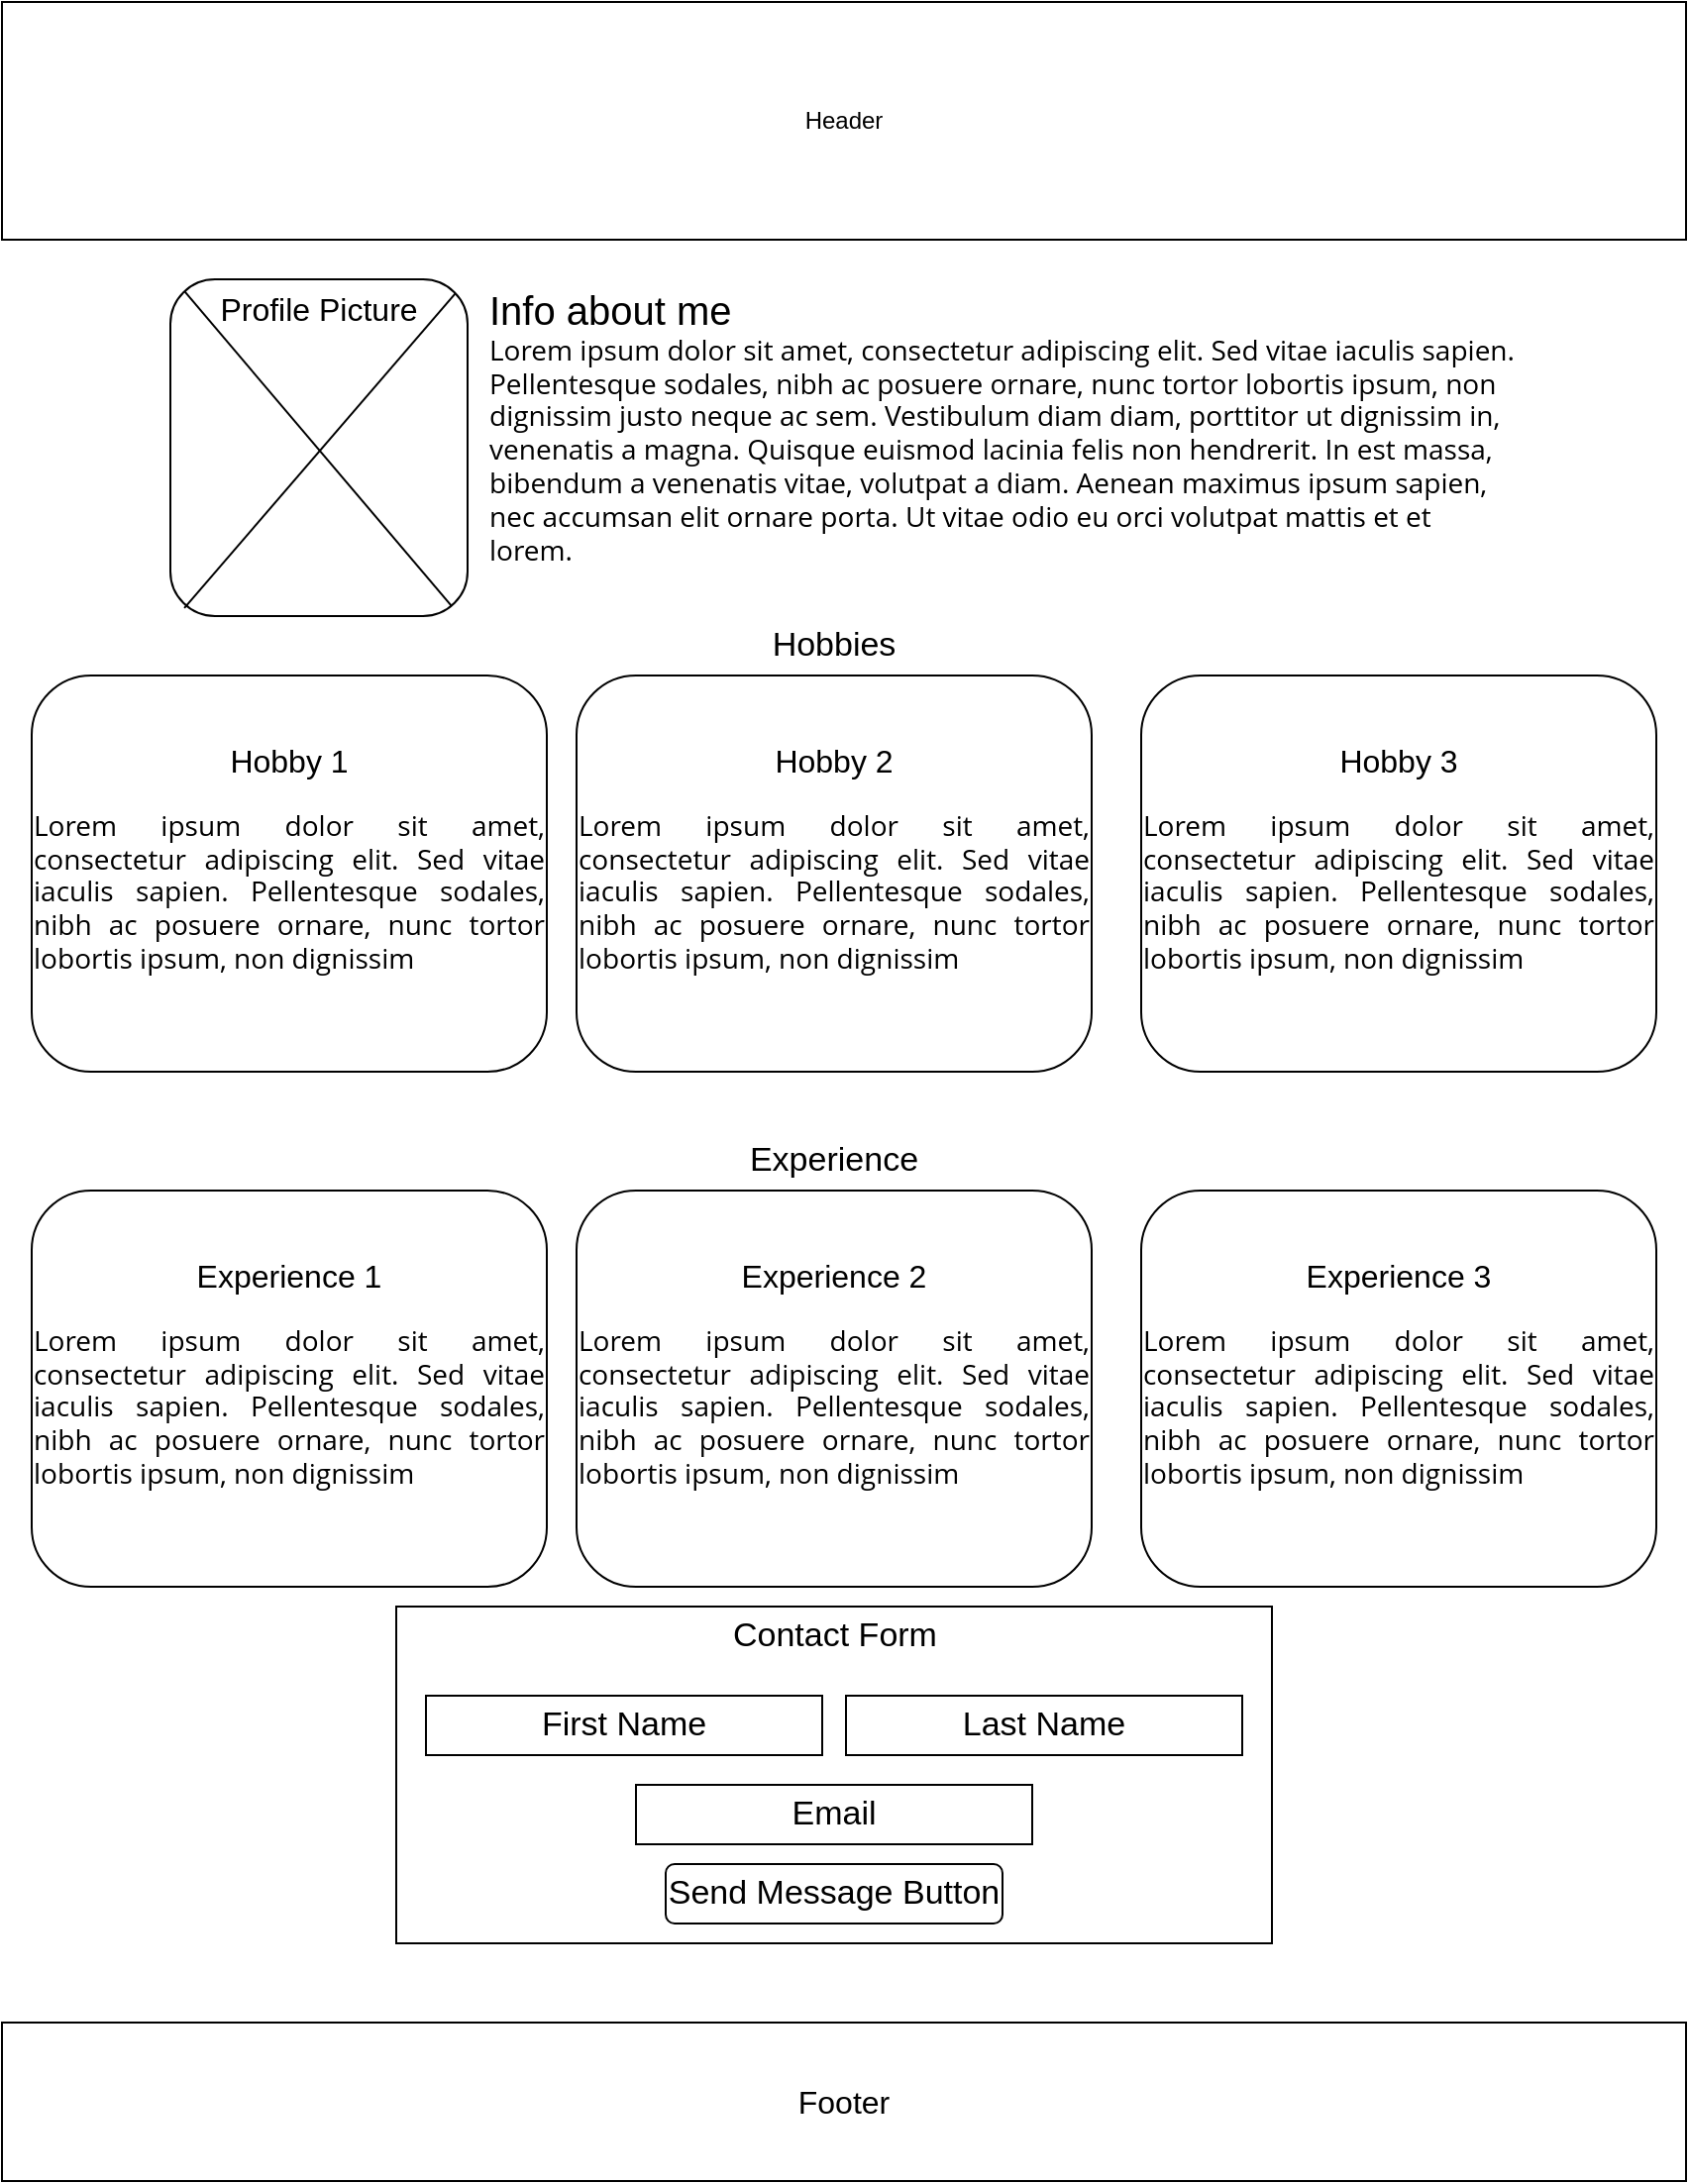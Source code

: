 <mxfile version="16.6.4" type="device"><diagram id="JL7hw7k_INhx-Xygo_gb" name="Page-1"><mxGraphModel dx="1422" dy="762" grid="1" gridSize="10" guides="1" tooltips="1" connect="1" arrows="1" fold="1" page="1" pageScale="1" pageWidth="850" pageHeight="1100" math="0" shadow="0"><root><mxCell id="0"/><mxCell id="1" parent="0"/><mxCell id="2xXwH5hmmMKzoY82qNyv-1" value="Header" style="rounded=0;whiteSpace=wrap;html=1;" vertex="1" parent="1"><mxGeometry width="850" height="120" as="geometry"/></mxCell><mxCell id="2xXwH5hmmMKzoY82qNyv-2" value="" style="rounded=1;whiteSpace=wrap;html=1;" vertex="1" parent="1"><mxGeometry x="85" y="140" width="150" height="170" as="geometry"/></mxCell><mxCell id="2xXwH5hmmMKzoY82qNyv-3" value="&lt;div style=&quot;text-align: left&quot;&gt;&lt;span style=&quot;font-size: 20px&quot;&gt;Info about me&lt;/span&gt;&lt;/div&gt;&lt;div id=&quot;lipsum&quot; style=&quot;margin: 0px ; padding: 0px ; font-family: &amp;#34;open sans&amp;#34; , &amp;#34;arial&amp;#34; , sans-serif ; font-size: 14px ; background-color: rgb(255 , 255 , 255)&quot;&gt;&lt;p style=&quot;text-align: left ; margin: 0px 0px 15px ; padding: 0px&quot;&gt;Lorem ipsum dolor sit amet, consectetur adipiscing elit. Sed vitae iaculis sapien. Pellentesque sodales, nibh ac posuere ornare, nunc tortor lobortis ipsum, non dignissim justo neque ac sem. Vestibulum diam diam, porttitor ut dignissim in, venenatis a magna. Quisque euismod lacinia felis non hendrerit. In est massa, bibendum a venenatis vitae, volutpat a diam. Aenean maximus ipsum sapien, nec accumsan elit ornare porta. Ut vitae odio eu orci volutpat mattis et et lorem.&lt;/p&gt;&lt;div&gt;&lt;br&gt;&lt;/div&gt;&lt;/div&gt;" style="text;html=1;strokeColor=none;fillColor=none;align=center;verticalAlign=middle;whiteSpace=wrap;rounded=0;" vertex="1" parent="1"><mxGeometry x="245" y="170" width="520" height="120" as="geometry"/></mxCell><mxCell id="2xXwH5hmmMKzoY82qNyv-4" value="&lt;font&gt;&lt;font style=&quot;font-size: 16px&quot;&gt;Hobby 1&lt;/font&gt;&lt;br&gt;&lt;br&gt;&lt;/font&gt;&lt;div id=&quot;lipsum&quot; style=&quot;margin: 0px ; padding: 0px ; text-align: justify ; font-family: &amp;#34;open sans&amp;#34; , &amp;#34;arial&amp;#34; , sans-serif ; background-color: rgb(255 , 255 , 255) ; font-size: 14px&quot;&gt;&lt;p style=&quot;margin: 0px 0px 15px ; padding: 0px&quot;&gt;&lt;font style=&quot;font-size: 14px&quot;&gt;Lorem ipsum dolor sit amet, consectetur adipiscing elit. Sed vitae iaculis sapien. Pellentesque sodales, nibh ac posuere ornare, nunc tortor lobortis ipsum, non dignissim&amp;nbsp;&lt;/font&gt;&lt;/p&gt;&lt;/div&gt;" style="rounded=1;whiteSpace=wrap;html=1;" vertex="1" parent="1"><mxGeometry x="15" y="340" width="260" height="200" as="geometry"/></mxCell><mxCell id="2xXwH5hmmMKzoY82qNyv-7" value="&lt;font&gt;&lt;font style=&quot;font-size: 16px&quot;&gt;Experience 1&lt;/font&gt;&lt;br&gt;&lt;br&gt;&lt;/font&gt;&lt;div id=&quot;lipsum&quot; style=&quot;margin: 0px ; padding: 0px ; text-align: justify ; font-family: &amp;#34;open sans&amp;#34; , &amp;#34;arial&amp;#34; , sans-serif ; background-color: rgb(255 , 255 , 255) ; font-size: 14px&quot;&gt;&lt;p style=&quot;margin: 0px 0px 15px ; padding: 0px&quot;&gt;Lorem ipsum dolor sit amet, consectetur adipiscing elit. Sed vitae iaculis sapien. Pellentesque sodales, nibh ac posuere ornare, nunc tortor lobortis ipsum, non dignissim&amp;nbsp;&lt;/p&gt;&lt;/div&gt;" style="rounded=1;whiteSpace=wrap;html=1;" vertex="1" parent="1"><mxGeometry x="15" y="600" width="260" height="200" as="geometry"/></mxCell><mxCell id="2xXwH5hmmMKzoY82qNyv-8" value="&lt;font&gt;&lt;font style=&quot;font-size: 16px&quot;&gt;Experience 2&lt;/font&gt;&lt;br&gt;&lt;br&gt;&lt;/font&gt;&lt;div id=&quot;lipsum&quot; style=&quot;margin: 0px ; padding: 0px ; text-align: justify ; font-family: &amp;#34;open sans&amp;#34; , &amp;#34;arial&amp;#34; , sans-serif ; background-color: rgb(255 , 255 , 255) ; font-size: 14px&quot;&gt;&lt;p style=&quot;margin: 0px 0px 15px ; padding: 0px&quot;&gt;Lorem ipsum dolor sit amet, consectetur adipiscing elit. Sed vitae iaculis sapien. Pellentesque sodales, nibh ac posuere ornare, nunc tortor lobortis ipsum, non dignissim&amp;nbsp;&lt;/p&gt;&lt;/div&gt;" style="rounded=1;whiteSpace=wrap;html=1;" vertex="1" parent="1"><mxGeometry x="290" y="600" width="260" height="200" as="geometry"/></mxCell><mxCell id="2xXwH5hmmMKzoY82qNyv-9" value="&lt;font&gt;&lt;font style=&quot;font-size: 16px&quot;&gt;Experience 3&lt;/font&gt;&lt;br&gt;&lt;br&gt;&lt;/font&gt;&lt;div id=&quot;lipsum&quot; style=&quot;margin: 0px ; padding: 0px ; text-align: justify ; font-family: &amp;#34;open sans&amp;#34; , &amp;#34;arial&amp;#34; , sans-serif ; background-color: rgb(255 , 255 , 255) ; font-size: 14px&quot;&gt;&lt;p style=&quot;margin: 0px 0px 15px ; padding: 0px&quot;&gt;Lorem ipsum dolor sit amet, consectetur adipiscing elit. Sed vitae iaculis sapien. Pellentesque sodales, nibh ac posuere ornare, nunc tortor lobortis ipsum, non dignissim&amp;nbsp;&lt;/p&gt;&lt;/div&gt;" style="rounded=1;whiteSpace=wrap;html=1;" vertex="1" parent="1"><mxGeometry x="575" y="600" width="260" height="200" as="geometry"/></mxCell><mxCell id="2xXwH5hmmMKzoY82qNyv-10" value="&lt;font style=&quot;font-size: 16px&quot;&gt;Hobby 3&lt;/font&gt;&lt;br&gt;&lt;br&gt;&lt;div id=&quot;lipsum&quot; style=&quot;margin: 0px ; padding: 0px ; text-align: justify ; font-family: &amp;#34;open sans&amp;#34; , &amp;#34;arial&amp;#34; , sans-serif ; background-color: rgb(255 , 255 , 255) ; font-size: 14px&quot;&gt;&lt;p style=&quot;margin: 0px 0px 15px ; padding: 0px&quot;&gt;Lorem ipsum dolor sit amet, consectetur adipiscing elit. Sed vitae iaculis sapien. Pellentesque sodales, nibh ac posuere ornare, nunc tortor lobortis ipsum, non dignissim&amp;nbsp;&lt;/p&gt;&lt;/div&gt;" style="rounded=1;whiteSpace=wrap;html=1;" vertex="1" parent="1"><mxGeometry x="575" y="340" width="260" height="200" as="geometry"/></mxCell><mxCell id="2xXwH5hmmMKzoY82qNyv-11" value="&lt;font style=&quot;font-size: 16px&quot;&gt;Hobby 2&lt;/font&gt;&lt;br&gt;&lt;br&gt;&lt;div id=&quot;lipsum&quot; style=&quot;margin: 0px ; padding: 0px ; text-align: justify ; font-family: &amp;#34;open sans&amp;#34; , &amp;#34;arial&amp;#34; , sans-serif ; background-color: rgb(255 , 255 , 255) ; font-size: 14px&quot;&gt;&lt;p style=&quot;margin: 0px 0px 15px ; padding: 0px&quot;&gt;Lorem ipsum dolor sit amet, consectetur adipiscing elit. Sed vitae iaculis sapien. Pellentesque sodales, nibh ac posuere ornare, nunc tortor lobortis ipsum, non dignissim&amp;nbsp;&lt;/p&gt;&lt;/div&gt;" style="rounded=1;whiteSpace=wrap;html=1;" vertex="1" parent="1"><mxGeometry x="290" y="340" width="260" height="200" as="geometry"/></mxCell><mxCell id="2xXwH5hmmMKzoY82qNyv-12" value="&lt;font style=&quot;font-size: 17px&quot;&gt;Hobbies&lt;/font&gt;" style="text;html=1;strokeColor=none;fillColor=none;align=center;verticalAlign=middle;whiteSpace=wrap;rounded=0;" vertex="1" parent="1"><mxGeometry x="390" y="310" width="60" height="30" as="geometry"/></mxCell><mxCell id="2xXwH5hmmMKzoY82qNyv-13" value="&lt;font style=&quot;font-size: 17px&quot;&gt;Experience&lt;/font&gt;" style="text;html=1;strokeColor=none;fillColor=none;align=center;verticalAlign=middle;whiteSpace=wrap;rounded=0;" vertex="1" parent="1"><mxGeometry x="390" y="570" width="60" height="30" as="geometry"/></mxCell><mxCell id="2xXwH5hmmMKzoY82qNyv-14" value="" style="rounded=0;whiteSpace=wrap;html=1;" vertex="1" parent="1"><mxGeometry x="199" y="810" width="442" height="170" as="geometry"/></mxCell><mxCell id="2xXwH5hmmMKzoY82qNyv-15" value="First Name" style="rounded=0;whiteSpace=wrap;html=1;fontSize=17;" vertex="1" parent="1"><mxGeometry x="214" y="855" width="200" height="30" as="geometry"/></mxCell><mxCell id="2xXwH5hmmMKzoY82qNyv-16" value="Last Name" style="rounded=0;whiteSpace=wrap;html=1;fontSize=17;" vertex="1" parent="1"><mxGeometry x="426" y="855" width="200" height="30" as="geometry"/></mxCell><mxCell id="2xXwH5hmmMKzoY82qNyv-17" value="Email" style="rounded=0;whiteSpace=wrap;html=1;fontSize=17;" vertex="1" parent="1"><mxGeometry x="320" y="900" width="200" height="30" as="geometry"/></mxCell><mxCell id="2xXwH5hmmMKzoY82qNyv-18" value="Send Message Button" style="rounded=1;whiteSpace=wrap;html=1;fontSize=17;" vertex="1" parent="1"><mxGeometry x="335" y="940" width="170" height="30" as="geometry"/></mxCell><mxCell id="2xXwH5hmmMKzoY82qNyv-19" value="Contact Form" style="text;html=1;strokeColor=none;fillColor=none;align=center;verticalAlign=middle;whiteSpace=wrap;rounded=0;fontSize=17;" vertex="1" parent="1"><mxGeometry x="357.5" y="810" width="125" height="30" as="geometry"/></mxCell><mxCell id="2xXwH5hmmMKzoY82qNyv-23" value="Footer" style="rounded=0;whiteSpace=wrap;html=1;fontSize=16;" vertex="1" parent="1"><mxGeometry y="1020" width="850" height="80" as="geometry"/></mxCell><mxCell id="2xXwH5hmmMKzoY82qNyv-27" value="" style="endArrow=none;html=1;rounded=0;fontSize=16;exitX=0.047;exitY=0.976;exitDx=0;exitDy=0;exitPerimeter=0;entryX=0.96;entryY=0.041;entryDx=0;entryDy=0;entryPerimeter=0;" edge="1" parent="1" source="2xXwH5hmmMKzoY82qNyv-2" target="2xXwH5hmmMKzoY82qNyv-2"><mxGeometry width="50" height="50" relative="1" as="geometry"><mxPoint x="510" y="270" as="sourcePoint"/><mxPoint x="560" y="220" as="targetPoint"/></mxGeometry></mxCell><mxCell id="2xXwH5hmmMKzoY82qNyv-28" value="" style="endArrow=none;html=1;rounded=0;fontSize=16;exitX=0.047;exitY=0.035;exitDx=0;exitDy=0;exitPerimeter=0;entryX=0.947;entryY=0.971;entryDx=0;entryDy=0;entryPerimeter=0;" edge="1" parent="1" source="2xXwH5hmmMKzoY82qNyv-2" target="2xXwH5hmmMKzoY82qNyv-2"><mxGeometry width="50" height="50" relative="1" as="geometry"><mxPoint x="510" y="270" as="sourcePoint"/><mxPoint x="560" y="220" as="targetPoint"/></mxGeometry></mxCell><mxCell id="2xXwH5hmmMKzoY82qNyv-29" value="Profile Picture" style="text;html=1;strokeColor=none;fillColor=none;align=center;verticalAlign=middle;whiteSpace=wrap;rounded=0;fontSize=16;" vertex="1" parent="1"><mxGeometry x="105" y="140" width="110" height="30" as="geometry"/></mxCell></root></mxGraphModel></diagram></mxfile>
